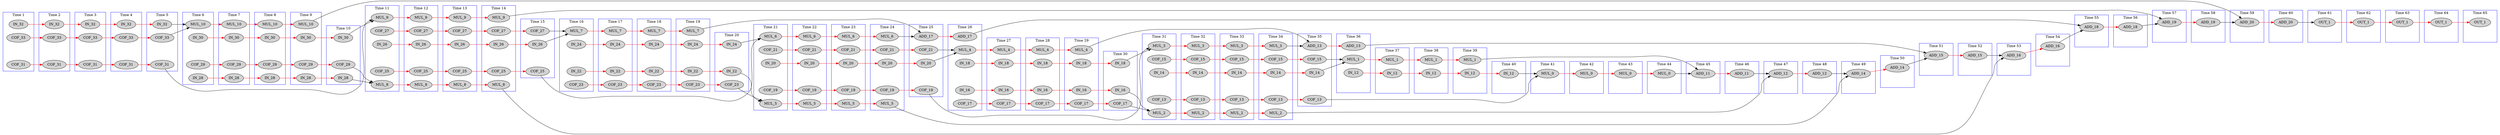 digraph fir {
  rankdir = LR;
  newrank="true"
  subgraph cluster_1 {
    rank=same;
    node [style=filled];
    label = "Time 1";
    color = blue;
    pseudo_1 [style=invis];
    COF_31_0 [label=COF_31]
    IN_32_0 [label=IN_32]
    COF_33_0 [label=COF_33]
  }
  subgraph cluster_2 {
    rank=same;
    node [style=filled];
    label = "Time 2";
    color = blue;
    pseudo_2 [style=invis];
    COF_31_1 [label=COF_31]
    IN_32_1 [label=IN_32]
    COF_33_1 [label=COF_33]
  }
  subgraph cluster_3 {
    rank=same;
    node [style=filled];
    label = "Time 3";
    color = blue;
    pseudo_3 [style=invis];
    COF_31_2 [label=COF_31]
    IN_32_2 [label=IN_32]
    COF_33_2 [label=COF_33]
  }
  subgraph cluster_4 {
    rank=same;
    node [style=filled];
    label = "Time 4";
    color = blue;
    pseudo_4 [style=invis];
    COF_31_3 [label=COF_31]
    IN_32_3 [label=IN_32]
    COF_33_3 [label=COF_33]
  }
  subgraph cluster_5 {
    rank=same;
    node [style=filled];
    label = "Time 5";
    color = blue;
    pseudo_5 [style=invis];
    COF_31_4 [label=COF_31]
    IN_32_4 [label=IN_32]
    COF_33_4 [label=COF_33]
  }
  subgraph cluster_6 {
    rank=same;
    node [style=filled];
    label = "Time 6";
    color = blue;
    pseudo_6 [style=invis];
    MUL_10_0 [label=MUL_10]
    IN_28_0 [label=IN_28]
    COF_29_0 [label=COF_29]
    IN_30_0 [label=IN_30]
  }
  subgraph cluster_7 {
    rank=same;
    node [style=filled];
    label = "Time 7";
    color = blue;
    pseudo_7 [style=invis];
    MUL_10_1 [label=MUL_10]
    IN_28_1 [label=IN_28]
    COF_29_1 [label=COF_29]
    IN_30_1 [label=IN_30]
  }
  subgraph cluster_8 {
    rank=same;
    node [style=filled];
    label = "Time 8";
    color = blue;
    pseudo_8 [style=invis];
    MUL_10_2 [label=MUL_10]
    IN_28_2 [label=IN_28]
    COF_29_2 [label=COF_29]
    IN_30_2 [label=IN_30]
  }
  subgraph cluster_9 {
    rank=same;
    node [style=filled];
    label = "Time 9";
    color = blue;
    pseudo_9 [style=invis];
    MUL_10_3 [label=MUL_10]
    IN_28_3 [label=IN_28]
    COF_29_3 [label=COF_29]
    IN_30_3 [label=IN_30]
  }
  subgraph cluster_10 {
    rank=same;
    node [style=filled];
    label = "Time 10";
    color = blue;
    pseudo_10 [style=invis];
    IN_28_4 [label=IN_28]
    COF_29_4 [label=COF_29]
    IN_30_4 [label=IN_30]
  }
  subgraph cluster_11 {
    rank=same;
    node [style=filled];
    label = "Time 11";
    color = blue;
    pseudo_11 [style=invis];
    MUL_8_0 [label=MUL_8]
    MUL_9_0 [label=MUL_9]
    COF_25_0 [label=COF_25]
    IN_26_0 [label=IN_26]
    COF_27_0 [label=COF_27]
  }
  subgraph cluster_12 {
    rank=same;
    node [style=filled];
    label = "Time 12";
    color = blue;
    pseudo_12 [style=invis];
    MUL_8_1 [label=MUL_8]
    MUL_9_1 [label=MUL_9]
    COF_25_1 [label=COF_25]
    IN_26_1 [label=IN_26]
    COF_27_1 [label=COF_27]
  }
  subgraph cluster_13 {
    rank=same;
    node [style=filled];
    label = "Time 13";
    color = blue;
    pseudo_13 [style=invis];
    MUL_8_2 [label=MUL_8]
    MUL_9_2 [label=MUL_9]
    COF_25_2 [label=COF_25]
    IN_26_2 [label=IN_26]
    COF_27_2 [label=COF_27]
  }
  subgraph cluster_14 {
    rank=same;
    node [style=filled];
    label = "Time 14";
    color = blue;
    pseudo_14 [style=invis];
    MUL_8_3 [label=MUL_8]
    MUL_9_3 [label=MUL_9]
    COF_25_3 [label=COF_25]
    IN_26_3 [label=IN_26]
    COF_27_3 [label=COF_27]
  }
  subgraph cluster_15 {
    rank=same;
    node [style=filled];
    label = "Time 15";
    color = blue;
    pseudo_15 [style=invis];
    COF_25_4 [label=COF_25]
    IN_26_4 [label=IN_26]
    COF_27_4 [label=COF_27]
  }
  subgraph cluster_16 {
    rank=same;
    node [style=filled];
    label = "Time 16";
    color = blue;
    pseudo_16 [style=invis];
    MUL_7_0 [label=MUL_7]
    IN_22_0 [label=IN_22]
    COF_23_0 [label=COF_23]
    IN_24_0 [label=IN_24]
  }
  subgraph cluster_17 {
    rank=same;
    node [style=filled];
    label = "Time 17";
    color = blue;
    pseudo_17 [style=invis];
    MUL_7_1 [label=MUL_7]
    IN_22_1 [label=IN_22]
    COF_23_1 [label=COF_23]
    IN_24_1 [label=IN_24]
  }
  subgraph cluster_18 {
    rank=same;
    node [style=filled];
    label = "Time 18";
    color = blue;
    pseudo_18 [style=invis];
    MUL_7_2 [label=MUL_7]
    IN_22_2 [label=IN_22]
    COF_23_2 [label=COF_23]
    IN_24_2 [label=IN_24]
  }
  subgraph cluster_19 {
    rank=same;
    node [style=filled];
    label = "Time 19";
    color = blue;
    pseudo_19 [style=invis];
    MUL_7_3 [label=MUL_7]
    IN_22_3 [label=IN_22]
    COF_23_3 [label=COF_23]
    IN_24_3 [label=IN_24]
  }
  subgraph cluster_20 {
    rank=same;
    node [style=filled];
    label = "Time 20";
    color = blue;
    pseudo_20 [style=invis];
    IN_22_4 [label=IN_22]
    COF_23_4 [label=COF_23]
    IN_24_4 [label=IN_24]
  }
  subgraph cluster_21 {
    rank=same;
    node [style=filled];
    label = "Time 21";
    color = blue;
    pseudo_21 [style=invis];
    MUL_5_0 [label=MUL_5]
    MUL_6_0 [label=MUL_6]
    COF_19_0 [label=COF_19]
    IN_20_0 [label=IN_20]
    COF_21_0 [label=COF_21]
  }
  subgraph cluster_22 {
    rank=same;
    node [style=filled];
    label = "Time 22";
    color = blue;
    pseudo_22 [style=invis];
    MUL_5_1 [label=MUL_5]
    MUL_6_1 [label=MUL_6]
    COF_19_1 [label=COF_19]
    IN_20_1 [label=IN_20]
    COF_21_1 [label=COF_21]
  }
  subgraph cluster_23 {
    rank=same;
    node [style=filled];
    label = "Time 23";
    color = blue;
    pseudo_23 [style=invis];
    MUL_5_2 [label=MUL_5]
    MUL_6_2 [label=MUL_6]
    COF_19_2 [label=COF_19]
    IN_20_2 [label=IN_20]
    COF_21_2 [label=COF_21]
  }
  subgraph cluster_24 {
    rank=same;
    node [style=filled];
    label = "Time 24";
    color = blue;
    pseudo_24 [style=invis];
    MUL_5_3 [label=MUL_5]
    MUL_6_3 [label=MUL_6]
    COF_19_3 [label=COF_19]
    IN_20_3 [label=IN_20]
    COF_21_3 [label=COF_21]
  }
  subgraph cluster_25 {
    rank=same;
    node [style=filled];
    label = "Time 25";
    color = blue;
    pseudo_25 [style=invis];
    ADD_17_0 [label=ADD_17]
    COF_19_4 [label=COF_19]
    IN_20_4 [label=IN_20]
    COF_21_4 [label=COF_21]
  }
  subgraph cluster_26 {
    rank=same;
    node [style=filled];
    label = "Time 26";
    color = blue;
    pseudo_26 [style=invis];
    MUL_4_0 [label=MUL_4]
    ADD_17_1 [label=ADD_17]
    IN_16_0 [label=IN_16]
    COF_17_0 [label=COF_17]
    IN_18_0 [label=IN_18]
  }
  subgraph cluster_27 {
    rank=same;
    node [style=filled];
    label = "Time 27";
    color = blue;
    pseudo_27 [style=invis];
    MUL_4_1 [label=MUL_4]
    IN_16_1 [label=IN_16]
    COF_17_1 [label=COF_17]
    IN_18_1 [label=IN_18]
  }
  subgraph cluster_28 {
    rank=same;
    node [style=filled];
    label = "Time 28";
    color = blue;
    pseudo_28 [style=invis];
    MUL_4_2 [label=MUL_4]
    IN_16_2 [label=IN_16]
    COF_17_2 [label=COF_17]
    IN_18_2 [label=IN_18]
  }
  subgraph cluster_29 {
    rank=same;
    node [style=filled];
    label = "Time 29";
    color = blue;
    pseudo_29 [style=invis];
    MUL_4_3 [label=MUL_4]
    IN_16_3 [label=IN_16]
    COF_17_3 [label=COF_17]
    IN_18_3 [label=IN_18]
  }
  subgraph cluster_30 {
    rank=same;
    node [style=filled];
    label = "Time 30";
    color = blue;
    pseudo_30 [style=invis];
    IN_16_4 [label=IN_16]
    COF_17_4 [label=COF_17]
    IN_18_4 [label=IN_18]
  }
  subgraph cluster_31 {
    rank=same;
    node [style=filled];
    label = "Time 31";
    color = blue;
    pseudo_31 [style=invis];
    MUL_2_0 [label=MUL_2]
    MUL_3_0 [label=MUL_3]
    COF_13_0 [label=COF_13]
    IN_14_0 [label=IN_14]
    COF_15_0 [label=COF_15]
  }
  subgraph cluster_32 {
    rank=same;
    node [style=filled];
    label = "Time 32";
    color = blue;
    pseudo_32 [style=invis];
    MUL_2_1 [label=MUL_2]
    MUL_3_1 [label=MUL_3]
    COF_13_1 [label=COF_13]
    IN_14_1 [label=IN_14]
    COF_15_1 [label=COF_15]
  }
  subgraph cluster_33 {
    rank=same;
    node [style=filled];
    label = "Time 33";
    color = blue;
    pseudo_33 [style=invis];
    MUL_2_2 [label=MUL_2]
    MUL_3_2 [label=MUL_3]
    COF_13_2 [label=COF_13]
    IN_14_2 [label=IN_14]
    COF_15_2 [label=COF_15]
  }
  subgraph cluster_34 {
    rank=same;
    node [style=filled];
    label = "Time 34";
    color = blue;
    pseudo_34 [style=invis];
    MUL_2_3 [label=MUL_2]
    MUL_3_3 [label=MUL_3]
    COF_13_3 [label=COF_13]
    IN_14_3 [label=IN_14]
    COF_15_3 [label=COF_15]
  }
  subgraph cluster_35 {
    rank=same;
    node [style=filled];
    label = "Time 35";
    color = blue;
    pseudo_35 [style=invis];
    ADD_13_0 [label=ADD_13]
    COF_13_4 [label=COF_13]
    IN_14_4 [label=IN_14]
    COF_15_4 [label=COF_15]
  }
  subgraph cluster_36 {
    rank=same;
    node [style=filled];
    label = "Time 36";
    color = blue;
    pseudo_36 [style=invis];
    MUL_1_0 [label=MUL_1]
    ADD_13_1 [label=ADD_13]
    IN_12_0 [label=IN_12]
  }
  subgraph cluster_37 {
    rank=same;
    node [style=filled];
    label = "Time 37";
    color = blue;
    pseudo_37 [style=invis];
    MUL_1_1 [label=MUL_1]
    IN_12_1 [label=IN_12]
  }
  subgraph cluster_38 {
    rank=same;
    node [style=filled];
    label = "Time 38";
    color = blue;
    pseudo_38 [style=invis];
    MUL_1_2 [label=MUL_1]
    IN_12_2 [label=IN_12]
  }
  subgraph cluster_39 {
    rank=same;
    node [style=filled];
    label = "Time 39";
    color = blue;
    pseudo_39 [style=invis];
    MUL_1_3 [label=MUL_1]
    IN_12_3 [label=IN_12]
  }
  subgraph cluster_40 {
    rank=same;
    node [style=filled];
    label = "Time 40";
    color = blue;
    pseudo_40 [style=invis];
    IN_12_4 [label=IN_12]
  }
  subgraph cluster_41 {
    rank=same;
    node [style=filled];
    label = "Time 41";
    color = blue;
    pseudo_41 [style=invis];
    MUL_0_0 [label=MUL_0]
  }
  subgraph cluster_42 {
    rank=same;
    node [style=filled];
    label = "Time 42";
    color = blue;
    pseudo_42 [style=invis];
    MUL_0_1 [label=MUL_0]
  }
  subgraph cluster_43 {
    rank=same;
    node [style=filled];
    label = "Time 43";
    color = blue;
    pseudo_43 [style=invis];
    MUL_0_2 [label=MUL_0]
  }
  subgraph cluster_44 {
    rank=same;
    node [style=filled];
    label = "Time 44";
    color = blue;
    pseudo_44 [style=invis];
    MUL_0_3 [label=MUL_0]
  }
  subgraph cluster_45 {
    rank=same;
    node [style=filled];
    label = "Time 45";
    color = blue;
    pseudo_45 [style=invis];
    ADD_11_0 [label=ADD_11]
  }
  subgraph cluster_46 {
    rank=same;
    node [style=filled];
    label = "Time 46";
    color = blue;
    pseudo_46 [style=invis];
    ADD_11_1 [label=ADD_11]
  }
  subgraph cluster_47 {
    rank=same;
    node [style=filled];
    label = "Time 47";
    color = blue;
    pseudo_47 [style=invis];
    ADD_12_0 [label=ADD_12]
  }
  subgraph cluster_48 {
    rank=same;
    node [style=filled];
    label = "Time 48";
    color = blue;
    pseudo_48 [style=invis];
    ADD_12_1 [label=ADD_12]
  }
  subgraph cluster_49 {
    rank=same;
    node [style=filled];
    label = "Time 49";
    color = blue;
    pseudo_49 [style=invis];
    ADD_14_0 [label=ADD_14]
  }
  subgraph cluster_50 {
    rank=same;
    node [style=filled];
    label = "Time 50";
    color = blue;
    pseudo_50 [style=invis];
    ADD_14_1 [label=ADD_14]
  }
  subgraph cluster_51 {
    rank=same;
    node [style=filled];
    label = "Time 51";
    color = blue;
    pseudo_51 [style=invis];
    ADD_15_0 [label=ADD_15]
  }
  subgraph cluster_52 {
    rank=same;
    node [style=filled];
    label = "Time 52";
    color = blue;
    pseudo_52 [style=invis];
    ADD_15_1 [label=ADD_15]
  }
  subgraph cluster_53 {
    rank=same;
    node [style=filled];
    label = "Time 53";
    color = blue;
    pseudo_53 [style=invis];
    ADD_16_0 [label=ADD_16]
  }
  subgraph cluster_54 {
    rank=same;
    node [style=filled];
    label = "Time 54";
    color = blue;
    pseudo_54 [style=invis];
    ADD_16_1 [label=ADD_16]
  }
  subgraph cluster_55 {
    rank=same;
    node [style=filled];
    label = "Time 55";
    color = blue;
    pseudo_55 [style=invis];
    ADD_18_0 [label=ADD_18]
  }
  subgraph cluster_56 {
    rank=same;
    node [style=filled];
    label = "Time 56";
    color = blue;
    pseudo_56 [style=invis];
    ADD_18_1 [label=ADD_18]
  }
  subgraph cluster_57 {
    rank=same;
    node [style=filled];
    label = "Time 57";
    color = blue;
    pseudo_57 [style=invis];
    ADD_19_0 [label=ADD_19]
  }
  subgraph cluster_58 {
    rank=same;
    node [style=filled];
    label = "Time 58";
    color = blue;
    pseudo_58 [style=invis];
    ADD_19_1 [label=ADD_19]
  }
  subgraph cluster_59 {
    rank=same;
    node [style=filled];
    label = "Time 59";
    color = blue;
    pseudo_59 [style=invis];
    ADD_20_0 [label=ADD_20]
  }
  subgraph cluster_60 {
    rank=same;
    node [style=filled];
    label = "Time 60";
    color = blue;
    pseudo_60 [style=invis];
    ADD_20_1 [label=ADD_20]
  }
  subgraph cluster_61 {
    rank=same;
    node [style=filled];
    label = "Time 61";
    color = blue;
    pseudo_61 [style=invis];
    OUT_1_0 [label=OUT_1]
  }
  subgraph cluster_62 {
    rank=same;
    node [style=filled];
    label = "Time 62";
    color = blue;
    pseudo_62 [style=invis];
    OUT_1_1 [label=OUT_1]
  }
  subgraph cluster_63 {
    rank=same;
    node [style=filled];
    label = "Time 63";
    color = blue;
    pseudo_63 [style=invis];
    OUT_1_2 [label=OUT_1]
  }
  subgraph cluster_64 {
    rank=same;
    node [style=filled];
    label = "Time 64";
    color = blue;
    pseudo_64 [style=invis];
    OUT_1_3 [label=OUT_1]
  }
  subgraph cluster_65 {
    rank=same;
    node [style=filled];
    label = "Time 65";
    color = blue;
    pseudo_65 [style=invis];
    OUT_1_4 [label=OUT_1]
  }
    pseudo_1->pseudo_2 [style=invis];
    pseudo_2->pseudo_3 [style=invis];
    pseudo_3->pseudo_4 [style=invis];
    pseudo_4->pseudo_5 [style=invis];
    pseudo_5->pseudo_6 [style=invis];
    pseudo_6->pseudo_7 [style=invis];
    pseudo_7->pseudo_8 [style=invis];
    pseudo_8->pseudo_9 [style=invis];
    pseudo_9->pseudo_10 [style=invis];
    pseudo_10->pseudo_11 [style=invis];
    pseudo_11->pseudo_12 [style=invis];
    pseudo_12->pseudo_13 [style=invis];
    pseudo_13->pseudo_14 [style=invis];
    pseudo_14->pseudo_15 [style=invis];
    pseudo_15->pseudo_16 [style=invis];
    pseudo_16->pseudo_17 [style=invis];
    pseudo_17->pseudo_18 [style=invis];
    pseudo_18->pseudo_19 [style=invis];
    pseudo_19->pseudo_20 [style=invis];
    pseudo_20->pseudo_21 [style=invis];
    pseudo_21->pseudo_22 [style=invis];
    pseudo_22->pseudo_23 [style=invis];
    pseudo_23->pseudo_24 [style=invis];
    pseudo_24->pseudo_25 [style=invis];
    pseudo_25->pseudo_26 [style=invis];
    pseudo_26->pseudo_27 [style=invis];
    pseudo_27->pseudo_28 [style=invis];
    pseudo_28->pseudo_29 [style=invis];
    pseudo_29->pseudo_30 [style=invis];
    pseudo_30->pseudo_31 [style=invis];
    pseudo_31->pseudo_32 [style=invis];
    pseudo_32->pseudo_33 [style=invis];
    pseudo_33->pseudo_34 [style=invis];
    pseudo_34->pseudo_35 [style=invis];
    pseudo_35->pseudo_36 [style=invis];
    pseudo_36->pseudo_37 [style=invis];
    pseudo_37->pseudo_38 [style=invis];
    pseudo_38->pseudo_39 [style=invis];
    pseudo_39->pseudo_40 [style=invis];
    pseudo_40->pseudo_41 [style=invis];
    pseudo_41->pseudo_42 [style=invis];
    pseudo_42->pseudo_43 [style=invis];
    pseudo_43->pseudo_44 [style=invis];
    pseudo_44->pseudo_45 [style=invis];
    pseudo_45->pseudo_46 [style=invis];
    pseudo_46->pseudo_47 [style=invis];
    pseudo_47->pseudo_48 [style=invis];
    pseudo_48->pseudo_49 [style=invis];
    pseudo_49->pseudo_50 [style=invis];
    pseudo_50->pseudo_51 [style=invis];
    pseudo_51->pseudo_52 [style=invis];
    pseudo_52->pseudo_53 [style=invis];
    pseudo_53->pseudo_54 [style=invis];
    pseudo_54->pseudo_55 [style=invis];
    pseudo_55->pseudo_56 [style=invis];
    pseudo_56->pseudo_57 [style=invis];
    pseudo_57->pseudo_58 [style=invis];
    pseudo_58->pseudo_59 [style=invis];
    pseudo_59->pseudo_60 [style=invis];
    pseudo_60->pseudo_61 [style=invis];
    pseudo_61->pseudo_62 [style=invis];
    pseudo_62->pseudo_63 [style=invis];
    pseudo_63->pseudo_64 [style=invis];
    pseudo_64->pseudo_65 [style=invis];
    MUL_0_0 -> MUL_0_1 [color=red];
    MUL_0_1 -> MUL_0_2 [color=red];
    MUL_0_2 -> MUL_0_3 [color=red];
    MUL_1_0 -> MUL_1_1 [color=red];
    MUL_1_1 -> MUL_1_2 [color=red];
    MUL_1_2 -> MUL_1_3 [color=red];
    MUL_2_0 -> MUL_2_1 [color=red];
    MUL_2_1 -> MUL_2_2 [color=red];
    MUL_2_2 -> MUL_2_3 [color=red];
    MUL_3_0 -> MUL_3_1 [color=red];
    MUL_3_1 -> MUL_3_2 [color=red];
    MUL_3_2 -> MUL_3_3 [color=red];
    MUL_4_0 -> MUL_4_1 [color=red];
    MUL_4_1 -> MUL_4_2 [color=red];
    MUL_4_2 -> MUL_4_3 [color=red];
    MUL_5_0 -> MUL_5_1 [color=red];
    MUL_5_1 -> MUL_5_2 [color=red];
    MUL_5_2 -> MUL_5_3 [color=red];
    MUL_6_0 -> MUL_6_1 [color=red];
    MUL_6_1 -> MUL_6_2 [color=red];
    MUL_6_2 -> MUL_6_3 [color=red];
    MUL_7_0 -> MUL_7_1 [color=red];
    MUL_7_1 -> MUL_7_2 [color=red];
    MUL_7_2 -> MUL_7_3 [color=red];
    MUL_8_0 -> MUL_8_1 [color=red];
    MUL_8_1 -> MUL_8_2 [color=red];
    MUL_8_2 -> MUL_8_3 [color=red];
    MUL_9_0 -> MUL_9_1 [color=red];
    MUL_9_1 -> MUL_9_2 [color=red];
    MUL_9_2 -> MUL_9_3 [color=red];
    MUL_10_0 -> MUL_10_1 [color=red];
    MUL_10_1 -> MUL_10_2 [color=red];
    MUL_10_2 -> MUL_10_3 [color=red];
    ADD_11_0 -> ADD_11_1 [color=red];
    ADD_12_0 -> ADD_12_1 [color=red];
    ADD_13_0 -> ADD_13_1 [color=red];
    ADD_14_0 -> ADD_14_1 [color=red];
    ADD_15_0 -> ADD_15_1 [color=red];
    ADD_16_0 -> ADD_16_1 [color=red];
    ADD_17_0 -> ADD_17_1 [color=red];
    ADD_18_0 -> ADD_18_1 [color=red];
    ADD_19_0 -> ADD_19_1 [color=red];
    ADD_20_0 -> ADD_20_1 [color=red];
    IN_12_0 -> IN_12_1 [color=red];
    IN_12_1 -> IN_12_2 [color=red];
    IN_12_2 -> IN_12_3 [color=red];
    IN_12_3 -> IN_12_4 [color=red];
    COF_13_0 -> COF_13_1 [color=red];
    COF_13_1 -> COF_13_2 [color=red];
    COF_13_2 -> COF_13_3 [color=red];
    COF_13_3 -> COF_13_4 [color=red];
    IN_14_0 -> IN_14_1 [color=red];
    IN_14_1 -> IN_14_2 [color=red];
    IN_14_2 -> IN_14_3 [color=red];
    IN_14_3 -> IN_14_4 [color=red];
    COF_15_0 -> COF_15_1 [color=red];
    COF_15_1 -> COF_15_2 [color=red];
    COF_15_2 -> COF_15_3 [color=red];
    COF_15_3 -> COF_15_4 [color=red];
    IN_16_0 -> IN_16_1 [color=red];
    IN_16_1 -> IN_16_2 [color=red];
    IN_16_2 -> IN_16_3 [color=red];
    IN_16_3 -> IN_16_4 [color=red];
    COF_17_0 -> COF_17_1 [color=red];
    COF_17_1 -> COF_17_2 [color=red];
    COF_17_2 -> COF_17_3 [color=red];
    COF_17_3 -> COF_17_4 [color=red];
    IN_18_0 -> IN_18_1 [color=red];
    IN_18_1 -> IN_18_2 [color=red];
    IN_18_2 -> IN_18_3 [color=red];
    IN_18_3 -> IN_18_4 [color=red];
    COF_19_0 -> COF_19_1 [color=red];
    COF_19_1 -> COF_19_2 [color=red];
    COF_19_2 -> COF_19_3 [color=red];
    COF_19_3 -> COF_19_4 [color=red];
    IN_20_0 -> IN_20_1 [color=red];
    IN_20_1 -> IN_20_2 [color=red];
    IN_20_2 -> IN_20_3 [color=red];
    IN_20_3 -> IN_20_4 [color=red];
    COF_21_0 -> COF_21_1 [color=red];
    COF_21_1 -> COF_21_2 [color=red];
    COF_21_2 -> COF_21_3 [color=red];
    COF_21_3 -> COF_21_4 [color=red];
    IN_22_0 -> IN_22_1 [color=red];
    IN_22_1 -> IN_22_2 [color=red];
    IN_22_2 -> IN_22_3 [color=red];
    IN_22_3 -> IN_22_4 [color=red];
    COF_23_0 -> COF_23_1 [color=red];
    COF_23_1 -> COF_23_2 [color=red];
    COF_23_2 -> COF_23_3 [color=red];
    COF_23_3 -> COF_23_4 [color=red];
    IN_24_0 -> IN_24_1 [color=red];
    IN_24_1 -> IN_24_2 [color=red];
    IN_24_2 -> IN_24_3 [color=red];
    IN_24_3 -> IN_24_4 [color=red];
    COF_25_0 -> COF_25_1 [color=red];
    COF_25_1 -> COF_25_2 [color=red];
    COF_25_2 -> COF_25_3 [color=red];
    COF_25_3 -> COF_25_4 [color=red];
    IN_26_0 -> IN_26_1 [color=red];
    IN_26_1 -> IN_26_2 [color=red];
    IN_26_2 -> IN_26_3 [color=red];
    IN_26_3 -> IN_26_4 [color=red];
    COF_27_0 -> COF_27_1 [color=red];
    COF_27_1 -> COF_27_2 [color=red];
    COF_27_2 -> COF_27_3 [color=red];
    COF_27_3 -> COF_27_4 [color=red];
    IN_28_0 -> IN_28_1 [color=red];
    IN_28_1 -> IN_28_2 [color=red];
    IN_28_2 -> IN_28_3 [color=red];
    IN_28_3 -> IN_28_4 [color=red];
    COF_29_0 -> COF_29_1 [color=red];
    COF_29_1 -> COF_29_2 [color=red];
    COF_29_2 -> COF_29_3 [color=red];
    COF_29_3 -> COF_29_4 [color=red];
    IN_30_0 -> IN_30_1 [color=red];
    IN_30_1 -> IN_30_2 [color=red];
    IN_30_2 -> IN_30_3 [color=red];
    IN_30_3 -> IN_30_4 [color=red];
    COF_31_0 -> COF_31_1 [color=red];
    COF_31_1 -> COF_31_2 [color=red];
    COF_31_2 -> COF_31_3 [color=red];
    COF_31_3 -> COF_31_4 [color=red];
    IN_32_0 -> IN_32_1 [color=red];
    IN_32_1 -> IN_32_2 [color=red];
    IN_32_2 -> IN_32_3 [color=red];
    IN_32_3 -> IN_32_4 [color=red];
    COF_33_0 -> COF_33_1 [color=red];
    COF_33_1 -> COF_33_2 [color=red];
    COF_33_2 -> COF_33_3 [color=red];
    COF_33_3 -> COF_33_4 [color=red];
    OUT_1_0 -> OUT_1_1 [color=red];
    OUT_1_1 -> OUT_1_2 [color=red];
    OUT_1_2 -> OUT_1_3 [color=red];
    OUT_1_3 -> OUT_1_4 [color=red];
    IN_12_4 -> MUL_0_0 [ name = 0 ];
    COF_13_4 -> MUL_0_0 [ name = 1 ];
    IN_14_4 -> MUL_1_0 [ name = 2 ];
    COF_15_4 -> MUL_1_0 [ name = 3 ];
    IN_16_4 -> MUL_2_0 [ name = 4 ];
    COF_17_4 -> MUL_2_0 [ name = 5 ];
    MUL_0_3 -> ADD_11_0 [ name = 6 ];
    MUL_1_3 -> ADD_11_0 [ name = 7 ];
    ADD_11_1 -> ADD_12_0 [ name = 8 ];
    MUL_2_3 -> ADD_12_0 [ name = 9 ];
    IN_18_4 -> MUL_3_0 [ name = 10 ];
    COF_19_4 -> MUL_3_0 [ name = 11 ];
    IN_20_4 -> MUL_4_0 [ name = 12 ];
    COF_21_4 -> MUL_4_0 [ name = 13 ];
    IN_22_4 -> MUL_5_0 [ name = 14 ];
    COF_23_4 -> MUL_5_0 [ name = 15 ];
    MUL_3_3 -> ADD_13_0 [ name = 16 ];
    MUL_4_3 -> ADD_13_0 [ name = 17 ];
    MUL_5_3 -> ADD_14_0 [ name = 18 ];
    ADD_12_1 -> ADD_14_0 [ name = 19 ];
    ADD_13_1 -> ADD_15_0 [ name = 20 ];
    ADD_14_1 -> ADD_15_0 [ name = 21 ];
    IN_24_4 -> MUL_6_0 [ name = 22 ];
    COF_25_4 -> MUL_6_0 [ name = 23 ];
    IN_26_4 -> MUL_7_0 [ name = 24 ];
    COF_27_4 -> MUL_7_0 [ name = 25 ];
    IN_28_4 -> MUL_8_0 [ name = 26 ];
    COF_29_4 -> MUL_8_0 [ name = 27 ];
    ADD_15_1 -> ADD_16_0 [ name = 28 ];
    MUL_8_3 -> ADD_16_0 [ name = 29 ];
    MUL_6_3 -> ADD_17_0 [ name = 30 ];
    MUL_7_3 -> ADD_17_0 [ name = 31 ];
    ADD_17_1 -> ADD_18_0 [ name = 32 ];
    ADD_16_1 -> ADD_18_0 [ name = 33 ];
    IN_30_4 -> MUL_9_0 [ name = 34 ];
    COF_31_4 -> MUL_9_0 [ name = 35 ];
    IN_32_4 -> MUL_10_0 [ name = 36 ];
    COF_33_4 -> MUL_10_0 [ name = 37 ];
    ADD_18_1 -> ADD_19_0 [ name = 38 ];
    MUL_9_3 -> ADD_19_0 [ name = 39 ];
    MUL_10_3 -> ADD_20_0 [ name = 40 ];
    ADD_19_1 -> ADD_20_0 [ name = 41 ];
    ADD_20_1 -> OUT_1_0 [ name = 42 ];
}